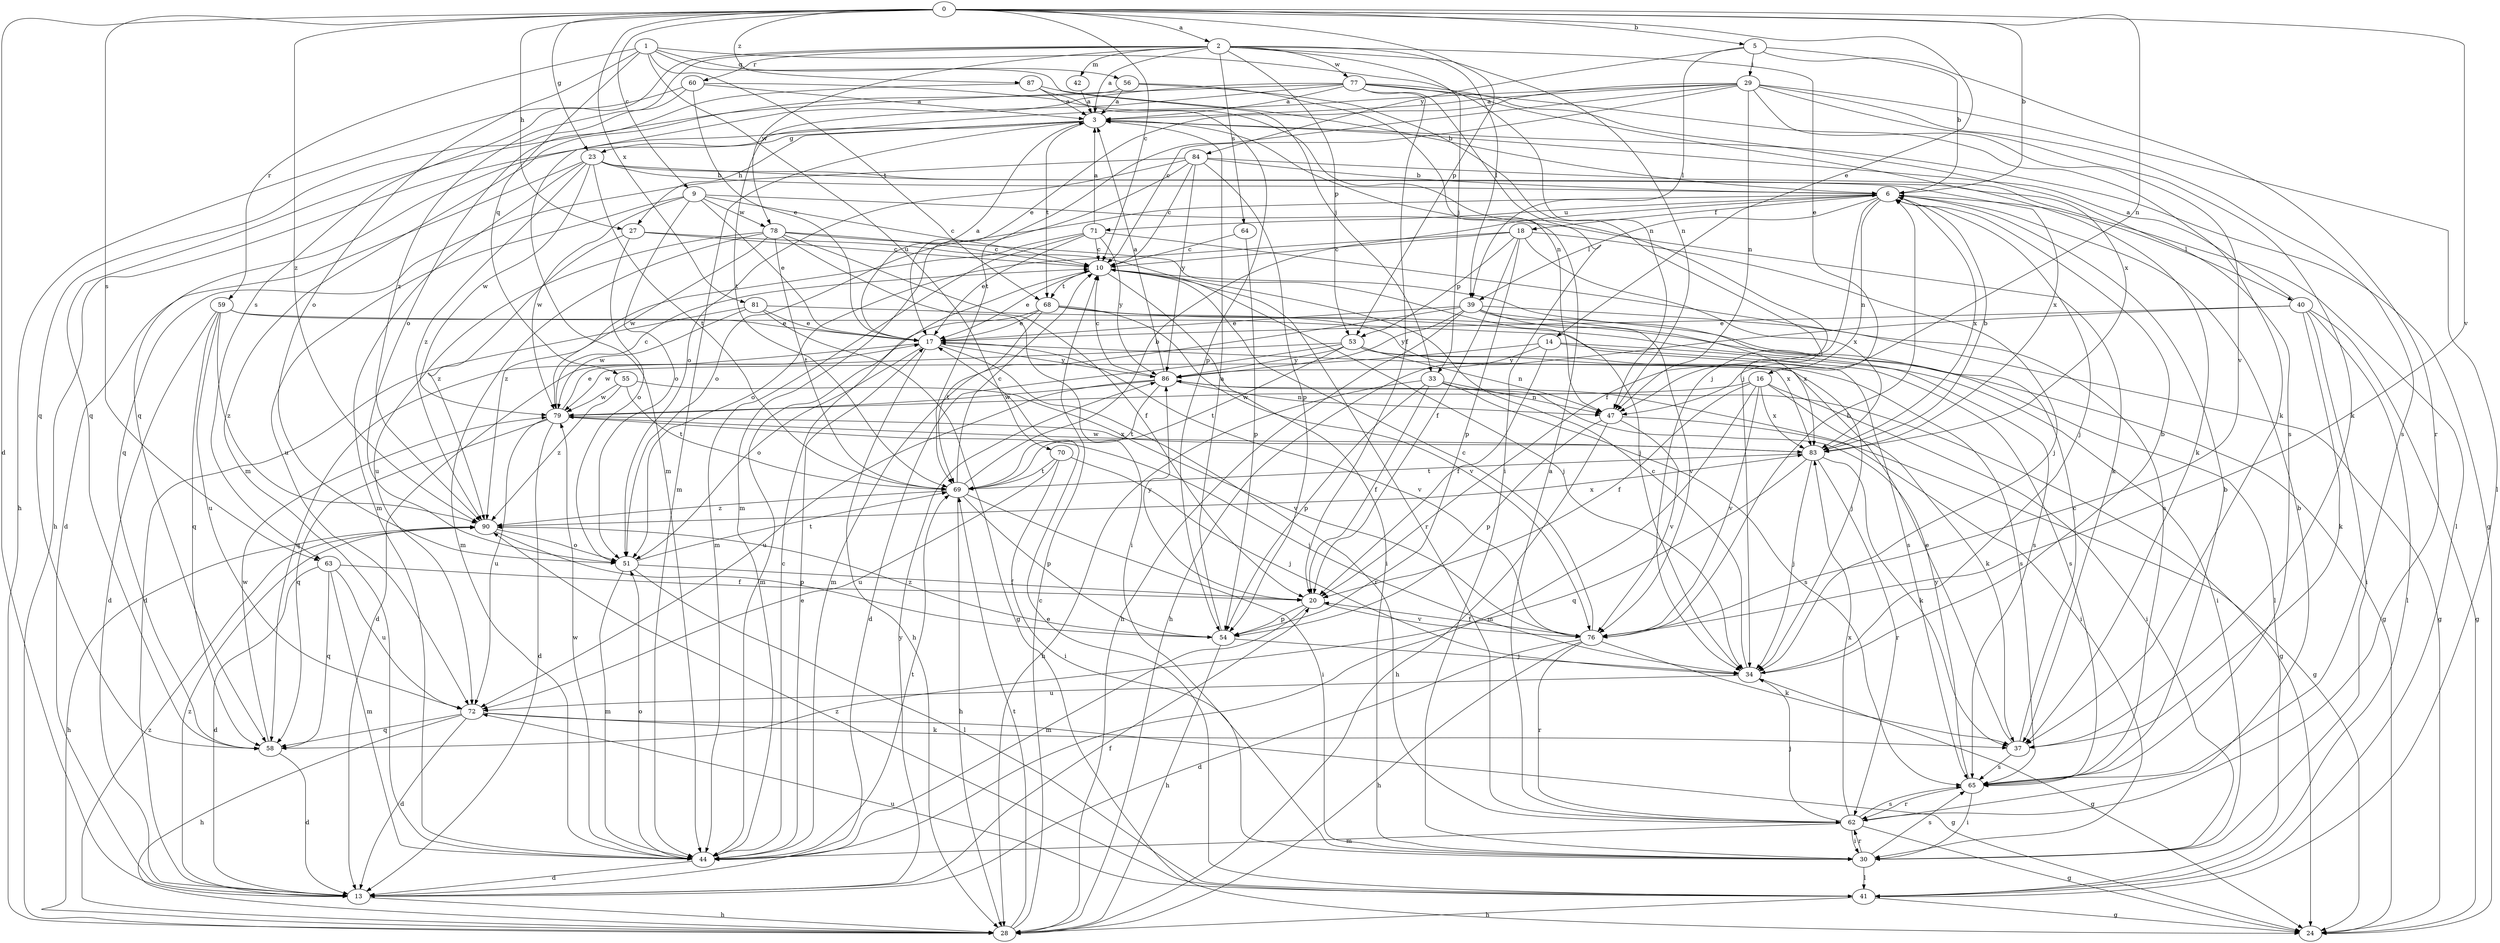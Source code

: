 strict digraph  {
0;
1;
2;
3;
5;
6;
9;
10;
13;
14;
16;
17;
18;
20;
23;
24;
27;
28;
29;
30;
33;
34;
37;
39;
40;
41;
42;
44;
47;
51;
53;
54;
55;
56;
58;
59;
60;
62;
63;
64;
65;
68;
69;
70;
71;
72;
76;
77;
78;
79;
81;
83;
84;
86;
87;
90;
0 -> 2  [label=a];
0 -> 5  [label=b];
0 -> 6  [label=b];
0 -> 9  [label=c];
0 -> 10  [label=c];
0 -> 13  [label=d];
0 -> 14  [label=e];
0 -> 23  [label=g];
0 -> 27  [label=h];
0 -> 47  [label=n];
0 -> 53  [label=p];
0 -> 63  [label=s];
0 -> 76  [label=v];
0 -> 81  [label=x];
0 -> 87  [label=z];
0 -> 90  [label=z];
1 -> 33  [label=j];
1 -> 47  [label=n];
1 -> 51  [label=o];
1 -> 55  [label=q];
1 -> 56  [label=q];
1 -> 59  [label=r];
1 -> 68  [label=t];
1 -> 70  [label=u];
2 -> 3  [label=a];
2 -> 16  [label=e];
2 -> 33  [label=j];
2 -> 39  [label=l];
2 -> 42  [label=m];
2 -> 47  [label=n];
2 -> 53  [label=p];
2 -> 60  [label=r];
2 -> 63  [label=s];
2 -> 64  [label=s];
2 -> 77  [label=w];
2 -> 78  [label=w];
2 -> 90  [label=z];
3 -> 23  [label=g];
3 -> 24  [label=g];
3 -> 27  [label=h];
3 -> 28  [label=h];
3 -> 44  [label=m];
3 -> 68  [label=t];
5 -> 6  [label=b];
5 -> 29  [label=i];
5 -> 39  [label=l];
5 -> 62  [label=r];
5 -> 84  [label=y];
6 -> 18  [label=f];
6 -> 20  [label=f];
6 -> 34  [label=j];
6 -> 39  [label=l];
6 -> 40  [label=l];
6 -> 47  [label=n];
6 -> 51  [label=o];
6 -> 71  [label=u];
6 -> 83  [label=x];
9 -> 10  [label=c];
9 -> 17  [label=e];
9 -> 37  [label=k];
9 -> 51  [label=o];
9 -> 72  [label=u];
9 -> 78  [label=w];
9 -> 79  [label=w];
10 -> 17  [label=e];
10 -> 30  [label=i];
10 -> 34  [label=j];
10 -> 68  [label=t];
13 -> 20  [label=f];
13 -> 28  [label=h];
13 -> 86  [label=y];
13 -> 90  [label=z];
14 -> 20  [label=f];
14 -> 30  [label=i];
14 -> 65  [label=s];
14 -> 79  [label=w];
14 -> 86  [label=y];
16 -> 20  [label=f];
16 -> 30  [label=i];
16 -> 37  [label=k];
16 -> 44  [label=m];
16 -> 76  [label=v];
16 -> 79  [label=w];
16 -> 83  [label=x];
17 -> 3  [label=a];
17 -> 13  [label=d];
17 -> 28  [label=h];
17 -> 51  [label=o];
17 -> 62  [label=r];
17 -> 76  [label=v];
17 -> 86  [label=y];
18 -> 10  [label=c];
18 -> 20  [label=f];
18 -> 34  [label=j];
18 -> 51  [label=o];
18 -> 53  [label=p];
18 -> 54  [label=p];
18 -> 83  [label=x];
20 -> 44  [label=m];
20 -> 54  [label=p];
20 -> 76  [label=v];
20 -> 86  [label=y];
23 -> 6  [label=b];
23 -> 13  [label=d];
23 -> 37  [label=k];
23 -> 44  [label=m];
23 -> 69  [label=t];
23 -> 79  [label=w];
23 -> 83  [label=x];
23 -> 90  [label=z];
27 -> 10  [label=c];
27 -> 51  [label=o];
27 -> 62  [label=r];
27 -> 90  [label=z];
28 -> 10  [label=c];
28 -> 69  [label=t];
28 -> 90  [label=z];
29 -> 3  [label=a];
29 -> 10  [label=c];
29 -> 17  [label=e];
29 -> 37  [label=k];
29 -> 41  [label=l];
29 -> 47  [label=n];
29 -> 58  [label=q];
29 -> 65  [label=s];
29 -> 69  [label=t];
29 -> 76  [label=v];
30 -> 41  [label=l];
30 -> 62  [label=r];
30 -> 65  [label=s];
33 -> 20  [label=f];
33 -> 24  [label=g];
33 -> 28  [label=h];
33 -> 47  [label=n];
33 -> 54  [label=p];
33 -> 65  [label=s];
34 -> 6  [label=b];
34 -> 10  [label=c];
34 -> 24  [label=g];
34 -> 72  [label=u];
37 -> 10  [label=c];
37 -> 17  [label=e];
37 -> 65  [label=s];
39 -> 17  [label=e];
39 -> 24  [label=g];
39 -> 28  [label=h];
39 -> 41  [label=l];
39 -> 44  [label=m];
39 -> 76  [label=v];
39 -> 83  [label=x];
39 -> 86  [label=y];
40 -> 3  [label=a];
40 -> 17  [label=e];
40 -> 24  [label=g];
40 -> 28  [label=h];
40 -> 30  [label=i];
40 -> 37  [label=k];
40 -> 41  [label=l];
41 -> 17  [label=e];
41 -> 24  [label=g];
41 -> 28  [label=h];
41 -> 72  [label=u];
41 -> 90  [label=z];
42 -> 3  [label=a];
44 -> 10  [label=c];
44 -> 13  [label=d];
44 -> 17  [label=e];
44 -> 51  [label=o];
44 -> 69  [label=t];
44 -> 79  [label=w];
47 -> 24  [label=g];
47 -> 28  [label=h];
47 -> 54  [label=p];
47 -> 76  [label=v];
51 -> 20  [label=f];
51 -> 41  [label=l];
51 -> 44  [label=m];
51 -> 69  [label=t];
53 -> 13  [label=d];
53 -> 34  [label=j];
53 -> 47  [label=n];
53 -> 58  [label=q];
53 -> 65  [label=s];
53 -> 69  [label=t];
53 -> 86  [label=y];
54 -> 3  [label=a];
54 -> 28  [label=h];
54 -> 34  [label=j];
54 -> 90  [label=z];
55 -> 69  [label=t];
55 -> 76  [label=v];
55 -> 79  [label=w];
55 -> 90  [label=z];
56 -> 3  [label=a];
56 -> 34  [label=j];
56 -> 44  [label=m];
56 -> 47  [label=n];
58 -> 13  [label=d];
58 -> 79  [label=w];
59 -> 13  [label=d];
59 -> 17  [label=e];
59 -> 58  [label=q];
59 -> 65  [label=s];
59 -> 72  [label=u];
59 -> 90  [label=z];
60 -> 3  [label=a];
60 -> 17  [label=e];
60 -> 28  [label=h];
60 -> 34  [label=j];
60 -> 58  [label=q];
62 -> 3  [label=a];
62 -> 6  [label=b];
62 -> 24  [label=g];
62 -> 30  [label=i];
62 -> 34  [label=j];
62 -> 44  [label=m];
62 -> 65  [label=s];
62 -> 83  [label=x];
63 -> 13  [label=d];
63 -> 20  [label=f];
63 -> 44  [label=m];
63 -> 58  [label=q];
63 -> 72  [label=u];
64 -> 10  [label=c];
64 -> 54  [label=p];
65 -> 6  [label=b];
65 -> 30  [label=i];
65 -> 62  [label=r];
65 -> 86  [label=y];
68 -> 17  [label=e];
68 -> 24  [label=g];
68 -> 44  [label=m];
68 -> 69  [label=t];
68 -> 76  [label=v];
68 -> 83  [label=x];
69 -> 6  [label=b];
69 -> 10  [label=c];
69 -> 28  [label=h];
69 -> 30  [label=i];
69 -> 54  [label=p];
69 -> 90  [label=z];
70 -> 30  [label=i];
70 -> 34  [label=j];
70 -> 69  [label=t];
70 -> 72  [label=u];
71 -> 3  [label=a];
71 -> 10  [label=c];
71 -> 17  [label=e];
71 -> 44  [label=m];
71 -> 65  [label=s];
71 -> 86  [label=y];
71 -> 90  [label=z];
72 -> 13  [label=d];
72 -> 24  [label=g];
72 -> 28  [label=h];
72 -> 37  [label=k];
72 -> 58  [label=q];
76 -> 6  [label=b];
76 -> 10  [label=c];
76 -> 13  [label=d];
76 -> 20  [label=f];
76 -> 28  [label=h];
76 -> 37  [label=k];
76 -> 62  [label=r];
77 -> 3  [label=a];
77 -> 20  [label=f];
77 -> 30  [label=i];
77 -> 37  [label=k];
77 -> 44  [label=m];
77 -> 58  [label=q];
77 -> 65  [label=s];
77 -> 69  [label=t];
77 -> 83  [label=x];
78 -> 10  [label=c];
78 -> 20  [label=f];
78 -> 30  [label=i];
78 -> 34  [label=j];
78 -> 44  [label=m];
78 -> 69  [label=t];
78 -> 72  [label=u];
78 -> 79  [label=w];
79 -> 10  [label=c];
79 -> 13  [label=d];
79 -> 17  [label=e];
79 -> 34  [label=j];
79 -> 58  [label=q];
79 -> 72  [label=u];
79 -> 83  [label=x];
81 -> 13  [label=d];
81 -> 17  [label=e];
81 -> 24  [label=g];
81 -> 65  [label=s];
81 -> 79  [label=w];
83 -> 6  [label=b];
83 -> 34  [label=j];
83 -> 37  [label=k];
83 -> 58  [label=q];
83 -> 62  [label=r];
83 -> 69  [label=t];
83 -> 79  [label=w];
84 -> 6  [label=b];
84 -> 10  [label=c];
84 -> 41  [label=l];
84 -> 44  [label=m];
84 -> 51  [label=o];
84 -> 54  [label=p];
84 -> 58  [label=q];
84 -> 86  [label=y];
86 -> 3  [label=a];
86 -> 10  [label=c];
86 -> 30  [label=i];
86 -> 47  [label=n];
86 -> 69  [label=t];
86 -> 72  [label=u];
86 -> 79  [label=w];
87 -> 3  [label=a];
87 -> 6  [label=b];
87 -> 51  [label=o];
87 -> 54  [label=p];
90 -> 28  [label=h];
90 -> 51  [label=o];
90 -> 54  [label=p];
90 -> 83  [label=x];
}
